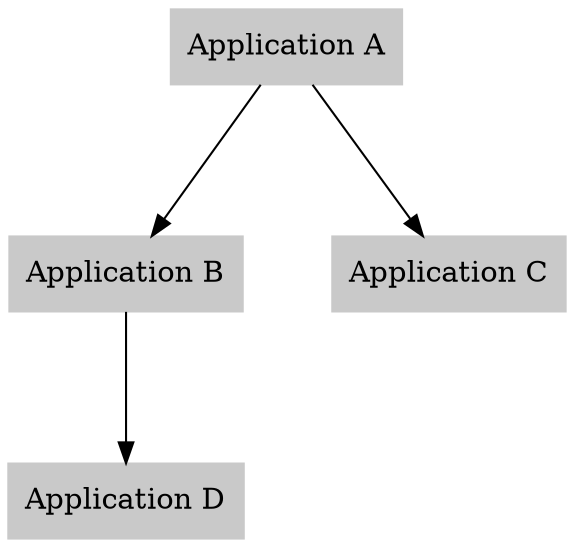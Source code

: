 // cat directed-graph-example.dot | dot -T pdf -o directed-graph-example.pdf

digraph deps {
  node [shape="record" style="filled" color="grey79" fillcolor="grey79"];
  //edge [arrowhead=none];
  splines=true;
  nodesep=0.6;
  ranksep=1;

  "Application A" -> "Application B"
  "Application A" -> "Application C"
  "Application B" -> "Application D"
}

